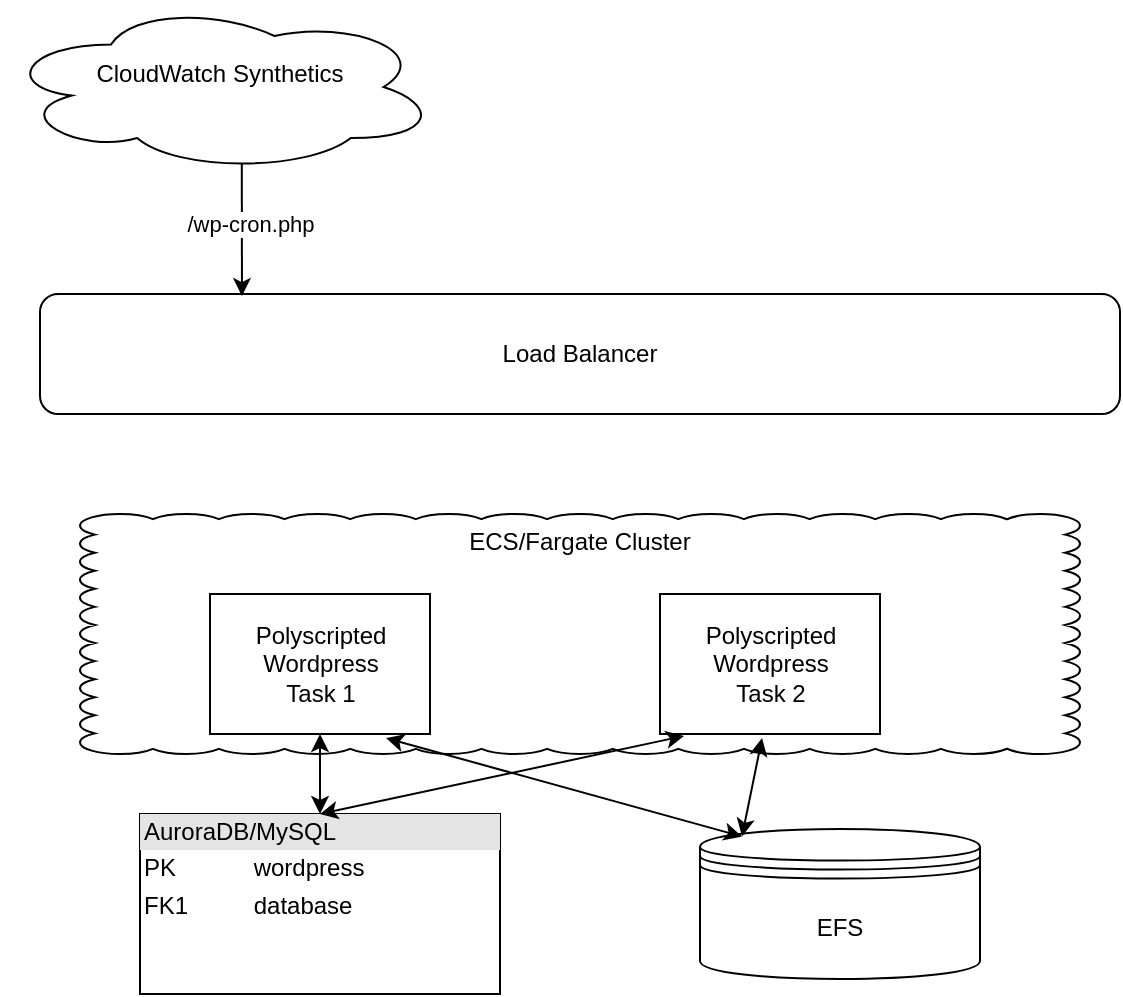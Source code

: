 <mxfile version="13.1.3" type="github">
  <diagram id="rc0wAbn-FcEUS4i0uJqS" name="Page-1">
    <mxGraphModel dx="946" dy="1751" grid="0" gridSize="10" guides="1" tooltips="1" connect="1" arrows="1" fold="1" page="1" pageScale="1" pageWidth="850" pageHeight="1100" math="0" shadow="0">
      <root>
        <mxCell id="0" />
        <mxCell id="1" parent="0" />
        <mxCell id="n_U2huaM5sp77j1RBE-S-1" value="EFS" style="shape=datastore;whiteSpace=wrap;html=1;" parent="1" vertex="1">
          <mxGeometry x="410" y="287.5" width="140" height="75" as="geometry" />
        </mxCell>
        <mxCell id="n_U2huaM5sp77j1RBE-S-2" value="&lt;div style=&quot;box-sizing: border-box ; width: 100% ; background: #e4e4e4 ; padding: 2px&quot;&gt;AuroraDB/MySQL&lt;br&gt;&lt;/div&gt;&lt;table style=&quot;width: 100% ; font-size: 1em&quot; cellspacing=&quot;0&quot; cellpadding=&quot;2&quot;&gt;&lt;tbody&gt;&lt;tr&gt;&lt;td&gt;PK&lt;/td&gt;&lt;td&gt;wordpress&lt;/td&gt;&lt;/tr&gt;&lt;tr&gt;&lt;td&gt;FK1&lt;/td&gt;&lt;td&gt;database&lt;/td&gt;&lt;/tr&gt;&lt;tr&gt;&lt;td&gt;&lt;br&gt;&lt;/td&gt;&lt;td&gt;&lt;br&gt;&lt;/td&gt;&lt;/tr&gt;&lt;/tbody&gt;&lt;/table&gt;" style="verticalAlign=top;align=left;overflow=fill;html=1;" parent="1" vertex="1">
          <mxGeometry x="130" y="280" width="180" height="90" as="geometry" />
        </mxCell>
        <mxCell id="n_U2huaM5sp77j1RBE-S-3" value="ECS/Fargate Cluster" style="whiteSpace=wrap;html=1;shape=mxgraph.basic.cloud_rect;verticalAlign=top;" parent="1" vertex="1">
          <mxGeometry x="100" y="130" width="500" height="120" as="geometry" />
        </mxCell>
        <mxCell id="n_U2huaM5sp77j1RBE-S-6" value="&lt;div&gt;Polyscripted &lt;br&gt;&lt;/div&gt;&lt;div&gt;Wordpress&lt;/div&gt;&lt;div&gt;Task 1&lt;br&gt;&lt;/div&gt;" style="verticalLabelPosition=middle;verticalAlign=middle;html=1;shape=mxgraph.basic.rect;fillColor2=none;strokeWidth=1;size=20;indent=5;labelPosition=center;align=center;" parent="1" vertex="1">
          <mxGeometry x="165" y="170" width="110" height="70" as="geometry" />
        </mxCell>
        <mxCell id="n_U2huaM5sp77j1RBE-S-7" value="&lt;div&gt;Polyscripted &lt;br&gt;&lt;/div&gt;&lt;div&gt;Wordpress&lt;/div&gt;&lt;div&gt;Task 2&lt;br&gt;&lt;/div&gt;" style="verticalLabelPosition=middle;verticalAlign=middle;html=1;shape=mxgraph.basic.rect;fillColor2=none;strokeWidth=1;size=20;indent=5;labelPosition=center;align=center;" parent="1" vertex="1">
          <mxGeometry x="390" y="170" width="110" height="70" as="geometry" />
        </mxCell>
        <mxCell id="n_U2huaM5sp77j1RBE-S-8" value="" style="endArrow=classic;startArrow=classic;html=1;exitX=0.5;exitY=0;exitDx=0;exitDy=0;" parent="1" source="n_U2huaM5sp77j1RBE-S-2" target="n_U2huaM5sp77j1RBE-S-6" edge="1">
          <mxGeometry width="50" height="50" relative="1" as="geometry">
            <mxPoint x="400" y="370" as="sourcePoint" />
            <mxPoint x="450" y="320" as="targetPoint" />
          </mxGeometry>
        </mxCell>
        <mxCell id="n_U2huaM5sp77j1RBE-S-9" value="" style="endArrow=classic;startArrow=classic;html=1;exitX=0.5;exitY=0;exitDx=0;exitDy=0;entryX=0.109;entryY=1.014;entryDx=0;entryDy=0;entryPerimeter=0;" parent="1" source="n_U2huaM5sp77j1RBE-S-2" target="n_U2huaM5sp77j1RBE-S-7" edge="1">
          <mxGeometry width="50" height="50" relative="1" as="geometry">
            <mxPoint x="400" y="370" as="sourcePoint" />
            <mxPoint x="450" y="320" as="targetPoint" />
          </mxGeometry>
        </mxCell>
        <mxCell id="n_U2huaM5sp77j1RBE-S-10" value="" style="endArrow=classic;startArrow=classic;html=1;exitX=0.15;exitY=0.05;exitDx=0;exitDy=0;exitPerimeter=0;entryX=0.8;entryY=1.029;entryDx=0;entryDy=0;entryPerimeter=0;" parent="1" source="n_U2huaM5sp77j1RBE-S-1" target="n_U2huaM5sp77j1RBE-S-6" edge="1">
          <mxGeometry width="50" height="50" relative="1" as="geometry">
            <mxPoint x="400" y="370" as="sourcePoint" />
            <mxPoint x="450" y="320" as="targetPoint" />
          </mxGeometry>
        </mxCell>
        <mxCell id="n_U2huaM5sp77j1RBE-S-11" value="" style="endArrow=classic;startArrow=classic;html=1;entryX=0.15;entryY=0.05;entryDx=0;entryDy=0;entryPerimeter=0;exitX=0.464;exitY=1.029;exitDx=0;exitDy=0;exitPerimeter=0;" parent="1" source="n_U2huaM5sp77j1RBE-S-7" target="n_U2huaM5sp77j1RBE-S-1" edge="1">
          <mxGeometry width="50" height="50" relative="1" as="geometry">
            <mxPoint x="400" y="370" as="sourcePoint" />
            <mxPoint x="450" y="320" as="targetPoint" />
          </mxGeometry>
        </mxCell>
        <mxCell id="n_U2huaM5sp77j1RBE-S-12" value="Load Balancer" style="rounded=1;whiteSpace=wrap;html=1;" parent="1" vertex="1">
          <mxGeometry x="80" y="20" width="540" height="60" as="geometry" />
        </mxCell>
        <mxCell id="mRZEcYof9R6NlYYb4sAF-1" value="&lt;div&gt;CloudWatch Synthetics&lt;/div&gt;&lt;div&gt;&lt;br&gt;&lt;/div&gt;" style="ellipse;shape=cloud;whiteSpace=wrap;html=1;" vertex="1" parent="1">
          <mxGeometry x="61" y="-126" width="218" height="85" as="geometry" />
        </mxCell>
        <mxCell id="mRZEcYof9R6NlYYb4sAF-2" value="" style="endArrow=classic;html=1;exitX=0.55;exitY=0.95;exitDx=0;exitDy=0;exitPerimeter=0;entryX=0.187;entryY=0.017;entryDx=0;entryDy=0;entryPerimeter=0;" edge="1" parent="1" source="mRZEcYof9R6NlYYb4sAF-1" target="n_U2huaM5sp77j1RBE-S-12">
          <mxGeometry width="50" height="50" relative="1" as="geometry">
            <mxPoint x="412" y="152" as="sourcePoint" />
            <mxPoint x="462" y="102" as="targetPoint" />
          </mxGeometry>
        </mxCell>
        <mxCell id="mRZEcYof9R6NlYYb4sAF-3" value="/wp-cron.php" style="edgeLabel;html=1;align=center;verticalAlign=middle;resizable=0;points=[];" vertex="1" connectable="0" parent="mRZEcYof9R6NlYYb4sAF-2">
          <mxGeometry x="-0.407" y="3" relative="1" as="geometry">
            <mxPoint x="1.08" y="10.25" as="offset" />
          </mxGeometry>
        </mxCell>
      </root>
    </mxGraphModel>
  </diagram>
</mxfile>
